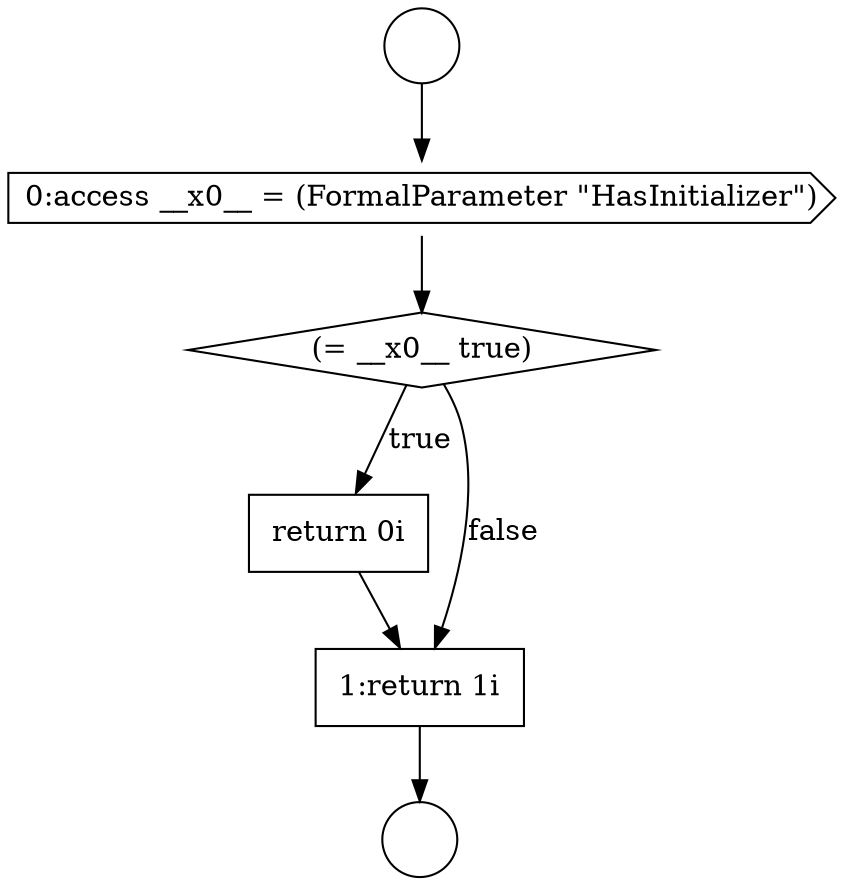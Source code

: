 digraph {
  node8811 [shape=none, margin=0, label=<<font color="black">
    <table border="0" cellborder="1" cellspacing="0" cellpadding="10">
      <tr><td align="left">return 0i</td></tr>
    </table>
  </font>> color="black" fillcolor="white" style=filled]
  node8810 [shape=diamond, label=<<font color="black">(= __x0__ true)</font>> color="black" fillcolor="white" style=filled]
  node8807 [shape=circle label=" " color="black" fillcolor="white" style=filled]
  node8809 [shape=cds, label=<<font color="black">0:access __x0__ = (FormalParameter &quot;HasInitializer&quot;)</font>> color="black" fillcolor="white" style=filled]
  node8808 [shape=circle label=" " color="black" fillcolor="white" style=filled]
  node8812 [shape=none, margin=0, label=<<font color="black">
    <table border="0" cellborder="1" cellspacing="0" cellpadding="10">
      <tr><td align="left">1:return 1i</td></tr>
    </table>
  </font>> color="black" fillcolor="white" style=filled]
  node8812 -> node8808 [ color="black"]
  node8809 -> node8810 [ color="black"]
  node8807 -> node8809 [ color="black"]
  node8810 -> node8811 [label=<<font color="black">true</font>> color="black"]
  node8810 -> node8812 [label=<<font color="black">false</font>> color="black"]
  node8811 -> node8812 [ color="black"]
}
